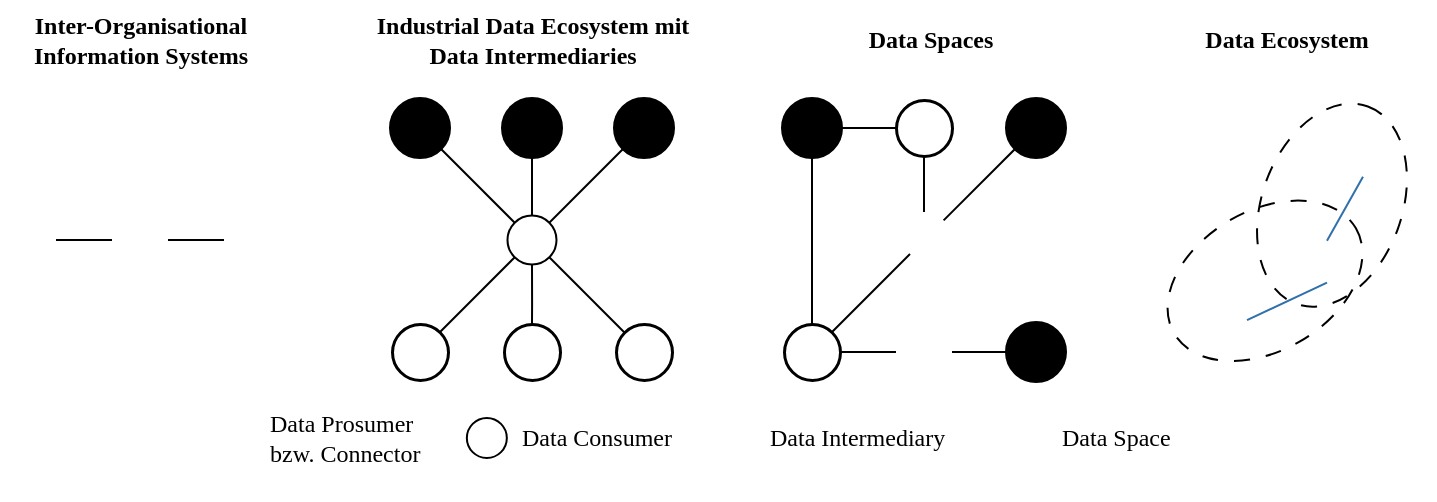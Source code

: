 <mxfile version="27.1.6" pages="3">
  <diagram name="architectures" id="TW-Pl4PVOoqliyeGaSN4">
    <mxGraphModel dx="2027" dy="945" grid="1" gridSize="10" guides="1" tooltips="1" connect="1" arrows="1" fold="1" page="0" pageScale="1" pageWidth="827" pageHeight="1169" math="0" shadow="0">
      <root>
        <mxCell id="0" />
        <mxCell id="1" parent="0" />
        <mxCell id="64m2rop3GXZwl_2_S2sW-119" value="&lt;div&gt;&lt;br/&gt;&lt;/div&gt;" style="shape=image;html=1;verticalAlign=top;verticalLabelPosition=bottom;labelBackgroundColor=#ffffff;imageAspect=0;aspect=fixed;image=https://cdn1.iconfinder.com/data/icons/bootstrap-vol-2/16/circle-half-128.png" vertex="1" parent="1">
          <mxGeometry x="267.42" y="679" width="20" height="20" as="geometry" />
        </mxCell>
        <mxCell id="64m2rop3GXZwl_2_S2sW-120" value="&lt;div&gt;Data Prosumer&lt;/div&gt;&lt;div&gt;bzw. Connector&lt;/div&gt;" style="text;html=1;align=left;verticalAlign=middle;resizable=0;points=[];autosize=1;strokeColor=none;fillColor=none;fontFamily=CMU;fontSource=https%3A%2F%2Fcdn.jsdelivr.net%2Fgh%2Fbitmaks%2Fcm-web-fonts%40latest%2Ffont%2FSerif%2Fcmunrm.woff;" vertex="1" parent="1">
          <mxGeometry x="293.42" y="669" width="110" height="40" as="geometry" />
        </mxCell>
        <mxCell id="64m2rop3GXZwl_2_S2sW-121" value="" style="ellipse;whiteSpace=wrap;html=1;aspect=fixed;strokeWidth=1;" vertex="1" parent="1">
          <mxGeometry x="393.42" y="679" width="20" height="20" as="geometry" />
        </mxCell>
        <mxCell id="64m2rop3GXZwl_2_S2sW-122" value="&lt;div align=&quot;left&quot;&gt;Data Consumer&lt;/div&gt;" style="text;html=1;align=left;verticalAlign=middle;resizable=0;points=[];autosize=1;strokeColor=none;fillColor=none;fontFamily=CMU;fontSource=https%3A%2F%2Fcdn.jsdelivr.net%2Fgh%2Fbitmaks%2Fcm-web-fonts%40latest%2Ffont%2FSerif%2Fcmunrm.woff;" vertex="1" parent="1">
          <mxGeometry x="419.42" y="674" width="110" height="30" as="geometry" />
        </mxCell>
        <mxCell id="64m2rop3GXZwl_2_S2sW-123" value="" style="shape=image;html=1;verticalAlign=top;verticalLabelPosition=bottom;labelBackgroundColor=#ffffff;imageAspect=0;aspect=fixed;image=https://cdn1.iconfinder.com/data/icons/bootstrap-vol-2/16/circle-half-128.png;rotation=0;direction=north;" vertex="1" parent="1">
          <mxGeometry x="517.42" y="679" width="20" height="20" as="geometry" />
        </mxCell>
        <mxCell id="64m2rop3GXZwl_2_S2sW-124" value="&lt;div align=&quot;left&quot;&gt;Data Intermediary&lt;/div&gt;" style="text;html=1;align=left;verticalAlign=middle;resizable=0;points=[];autosize=1;strokeColor=none;fillColor=none;fontFamily=CMU;fontSource=https%3A%2F%2Fcdn.jsdelivr.net%2Fgh%2Fbitmaks%2Fcm-web-fonts%40latest%2Ffont%2FSerif%2Fcmunrm.woff;" vertex="1" parent="1">
          <mxGeometry x="543.42" y="674" width="120" height="30" as="geometry" />
        </mxCell>
        <mxCell id="64m2rop3GXZwl_2_S2sW-140" value="" style="shape=image;html=1;verticalAlign=top;verticalLabelPosition=bottom;labelBackgroundColor=#ffffff;imageAspect=0;aspect=fixed;image=https://cdn4.iconfinder.com/data/icons/essential-app-1/16/share-link-connection-network-128.png" vertex="1" parent="1">
          <mxGeometry x="663.42" y="679" width="20" height="20" as="geometry" />
        </mxCell>
        <mxCell id="64m2rop3GXZwl_2_S2sW-141" value="&lt;div align=&quot;left&quot;&gt;Data Space&lt;/div&gt;" style="text;html=1;align=left;verticalAlign=middle;resizable=0;points=[];autosize=1;strokeColor=none;fillColor=none;fontFamily=CMU;fontSource=https%3A%2F%2Fcdn.jsdelivr.net%2Fgh%2Fbitmaks%2Fcm-web-fonts%40latest%2Ffont%2FSerif%2Fcmunrm.woff;" vertex="1" parent="1">
          <mxGeometry x="689.42" y="674" width="80" height="30" as="geometry" />
        </mxCell>
        <mxCell id="64m2rop3GXZwl_2_S2sW-144" value="" style="group" vertex="1" connectable="0" parent="1">
          <mxGeometry x="160" y="470" width="716.842" height="196.971" as="geometry" />
        </mxCell>
        <mxCell id="64m2rop3GXZwl_2_S2sW-126" value="&lt;div&gt;Inter-Organisational&lt;/div&gt;&lt;div&gt;Information Systems&lt;/div&gt;" style="text;html=1;align=center;verticalAlign=middle;resizable=0;points=[];autosize=1;strokeColor=none;fillColor=none;fontFamily=CMU;fontSource=https%3A%2F%2Fcdn.jsdelivr.net%2Fgh%2Fbitmaks%2Fcm-web-fonts%40latest%2Ffont%2FSerif%2Fcmunrm.woff;fontStyle=1" vertex="1" parent="64m2rop3GXZwl_2_S2sW-144">
          <mxGeometry x="5" width="130" height="40" as="geometry" />
        </mxCell>
        <mxCell id="64m2rop3GXZwl_2_S2sW-127" value="&lt;div&gt;Industrial Data Ecosystem mit&lt;/div&gt;&lt;div&gt;Data Intermediaries&lt;/div&gt;" style="text;html=1;align=center;verticalAlign=middle;resizable=0;points=[];autosize=1;strokeColor=none;fillColor=none;fontFamily=CMU;fontSource=https%3A%2F%2Fcdn.jsdelivr.net%2Fgh%2Fbitmaks%2Fcm-web-fonts%40latest%2Ffont%2FSerif%2Fcmunrm.woff;fontStyle=1" vertex="1" parent="64m2rop3GXZwl_2_S2sW-144">
          <mxGeometry x="171" width="190" height="40" as="geometry" />
        </mxCell>
        <mxCell id="64m2rop3GXZwl_2_S2sW-128" value="Data Spaces" style="text;html=1;align=center;verticalAlign=middle;resizable=0;points=[];autosize=1;strokeColor=none;fillColor=none;fontFamily=CMU;fontSource=https%3A%2F%2Fcdn.jsdelivr.net%2Fgh%2Fbitmaks%2Fcm-web-fonts%40latest%2Ffont%2FSerif%2Fcmunrm.woff;fontStyle=1" vertex="1" parent="64m2rop3GXZwl_2_S2sW-144">
          <mxGeometry x="420" y="5" width="90" height="30" as="geometry" />
        </mxCell>
        <mxCell id="64m2rop3GXZwl_2_S2sW-17" style="edgeStyle=orthogonalEdgeStyle;rounded=0;orthogonalLoop=1;jettySize=auto;html=1;endArrow=none;startFill=0;" edge="1" parent="64m2rop3GXZwl_2_S2sW-144" source="64m2rop3GXZwl_2_S2sW-18" target="64m2rop3GXZwl_2_S2sW-8">
          <mxGeometry relative="1" as="geometry" />
        </mxCell>
        <mxCell id="64m2rop3GXZwl_2_S2sW-15" value="" style="endArrow=none;html=1;rounded=0;exitX=0;exitY=0;exitDx=0;exitDy=0;" edge="1" parent="64m2rop3GXZwl_2_S2sW-144" source="64m2rop3GXZwl_2_S2sW-18" target="64m2rop3GXZwl_2_S2sW-12">
          <mxGeometry width="50" height="50" relative="1" as="geometry">
            <mxPoint x="252" y="106" as="sourcePoint" />
            <mxPoint x="217" y="78" as="targetPoint" />
          </mxGeometry>
        </mxCell>
        <mxCell id="64m2rop3GXZwl_2_S2sW-16" value="" style="endArrow=none;html=1;rounded=0;exitX=0;exitY=1;exitDx=0;exitDy=0;" edge="1" parent="64m2rop3GXZwl_2_S2sW-144" source="64m2rop3GXZwl_2_S2sW-13" target="64m2rop3GXZwl_2_S2sW-9">
          <mxGeometry width="50" height="50" relative="1" as="geometry">
            <mxPoint x="295.4" y="205.4" as="sourcePoint" />
            <mxPoint x="203" y="113" as="targetPoint" />
          </mxGeometry>
        </mxCell>
        <mxCell id="64m2rop3GXZwl_2_S2sW-6" style="edgeStyle=orthogonalEdgeStyle;rounded=0;orthogonalLoop=1;jettySize=auto;html=1;entryX=0;entryY=0.5;entryDx=0;entryDy=0;endArrow=none;startFill=0;" edge="1" parent="64m2rop3GXZwl_2_S2sW-144" source="64m2rop3GXZwl_2_S2sW-1" target="64m2rop3GXZwl_2_S2sW-2">
          <mxGeometry relative="1" as="geometry" />
        </mxCell>
        <mxCell id="64m2rop3GXZwl_2_S2sW-1" value="" style="shape=image;html=1;verticalAlign=top;verticalLabelPosition=bottom;labelBackgroundColor=#ffffff;imageAspect=0;aspect=fixed;image=https://cdn1.iconfinder.com/data/icons/bootstrap-vol-2/16/circle-half-128.png" vertex="1" parent="64m2rop3GXZwl_2_S2sW-144">
          <mxGeometry y="106" width="28" height="28" as="geometry" />
        </mxCell>
        <mxCell id="64m2rop3GXZwl_2_S2sW-5" style="edgeStyle=orthogonalEdgeStyle;rounded=0;orthogonalLoop=1;jettySize=auto;html=1;entryX=0;entryY=0.5;entryDx=0;entryDy=0;endArrow=none;startFill=0;" edge="1" parent="64m2rop3GXZwl_2_S2sW-144" source="64m2rop3GXZwl_2_S2sW-2" target="64m2rop3GXZwl_2_S2sW-3">
          <mxGeometry relative="1" as="geometry" />
        </mxCell>
        <mxCell id="64m2rop3GXZwl_2_S2sW-2" value="" style="shape=image;html=1;verticalAlign=top;verticalLabelPosition=bottom;labelBackgroundColor=#ffffff;imageAspect=0;aspect=fixed;image=https://cdn1.iconfinder.com/data/icons/bootstrap-vol-2/16/circle-half-128.png" vertex="1" parent="64m2rop3GXZwl_2_S2sW-144">
          <mxGeometry x="56" y="106" width="28" height="28" as="geometry" />
        </mxCell>
        <mxCell id="64m2rop3GXZwl_2_S2sW-3" value="" style="shape=image;html=1;verticalAlign=top;verticalLabelPosition=bottom;labelBackgroundColor=#ffffff;imageAspect=0;aspect=fixed;image=https://cdn1.iconfinder.com/data/icons/bootstrap-vol-2/16/circle-half-128.png" vertex="1" parent="64m2rop3GXZwl_2_S2sW-144">
          <mxGeometry x="112" y="106" width="28" height="28" as="geometry" />
        </mxCell>
        <mxCell id="64m2rop3GXZwl_2_S2sW-8" value="" style="ellipse;whiteSpace=wrap;html=1;aspect=fixed;strokeWidth=1.5;" vertex="1" parent="64m2rop3GXZwl_2_S2sW-144">
          <mxGeometry x="252" y="162" width="28" height="28" as="geometry" />
        </mxCell>
        <mxCell id="64m2rop3GXZwl_2_S2sW-9" value="" style="ellipse;whiteSpace=wrap;html=1;aspect=fixed;strokeWidth=1.5;" vertex="1" parent="64m2rop3GXZwl_2_S2sW-144">
          <mxGeometry x="196" y="162" width="28" height="28" as="geometry" />
        </mxCell>
        <mxCell id="64m2rop3GXZwl_2_S2sW-10" value="" style="ellipse;whiteSpace=wrap;html=1;aspect=fixed;strokeWidth=1.5;" vertex="1" parent="64m2rop3GXZwl_2_S2sW-144">
          <mxGeometry x="308" y="162" width="28" height="28" as="geometry" />
        </mxCell>
        <mxCell id="64m2rop3GXZwl_2_S2sW-11" value="" style="ellipse;whiteSpace=wrap;html=1;aspect=fixed;strokeWidth=3;fillColor=#000000;" vertex="1" parent="64m2rop3GXZwl_2_S2sW-144">
          <mxGeometry x="252" y="50" width="28" height="28" as="geometry" />
        </mxCell>
        <mxCell id="64m2rop3GXZwl_2_S2sW-12" value="" style="ellipse;whiteSpace=wrap;html=1;aspect=fixed;strokeWidth=3;fillColor=#000000;" vertex="1" parent="64m2rop3GXZwl_2_S2sW-144">
          <mxGeometry x="196" y="50" width="28" height="28" as="geometry" />
        </mxCell>
        <mxCell id="64m2rop3GXZwl_2_S2sW-13" value="" style="ellipse;whiteSpace=wrap;html=1;aspect=fixed;strokeWidth=3;fillColor=#000000;" vertex="1" parent="64m2rop3GXZwl_2_S2sW-144">
          <mxGeometry x="308" y="50" width="28" height="28" as="geometry" />
        </mxCell>
        <mxCell id="64m2rop3GXZwl_2_S2sW-19" value="" style="endArrow=none;html=1;rounded=0;exitX=0;exitY=0;exitDx=0;exitDy=0;" edge="1" parent="64m2rop3GXZwl_2_S2sW-144" source="64m2rop3GXZwl_2_S2sW-10" target="64m2rop3GXZwl_2_S2sW-18">
          <mxGeometry width="50" height="50" relative="1" as="geometry">
            <mxPoint x="312.2" y="166.2" as="sourcePoint" />
            <mxPoint x="219.8" y="73.8" as="targetPoint" />
          </mxGeometry>
        </mxCell>
        <mxCell id="64m2rop3GXZwl_2_S2sW-23" style="edgeStyle=orthogonalEdgeStyle;rounded=0;orthogonalLoop=1;jettySize=auto;html=1;exitX=1;exitY=0.5;exitDx=0;exitDy=0;endArrow=none;startFill=0;" edge="1" parent="64m2rop3GXZwl_2_S2sW-144" source="64m2rop3GXZwl_2_S2sW-20" target="64m2rop3GXZwl_2_S2sW-21">
          <mxGeometry relative="1" as="geometry" />
        </mxCell>
        <mxCell id="64m2rop3GXZwl_2_S2sW-20" value="" style="ellipse;whiteSpace=wrap;html=1;aspect=fixed;strokeWidth=1.5;" vertex="1" parent="64m2rop3GXZwl_2_S2sW-144">
          <mxGeometry x="392" y="162" width="28" height="28" as="geometry" />
        </mxCell>
        <mxCell id="64m2rop3GXZwl_2_S2sW-24" style="edgeStyle=orthogonalEdgeStyle;rounded=0;orthogonalLoop=1;jettySize=auto;html=1;exitX=1;exitY=0.5;exitDx=0;exitDy=0;entryX=0;entryY=0.5;entryDx=0;entryDy=0;endArrow=none;startFill=0;" edge="1" parent="64m2rop3GXZwl_2_S2sW-144" source="64m2rop3GXZwl_2_S2sW-21" target="64m2rop3GXZwl_2_S2sW-22">
          <mxGeometry relative="1" as="geometry" />
        </mxCell>
        <mxCell id="64m2rop3GXZwl_2_S2sW-21" value="" style="shape=image;html=1;verticalAlign=top;verticalLabelPosition=bottom;labelBackgroundColor=#ffffff;imageAspect=0;aspect=fixed;image=https://cdn1.iconfinder.com/data/icons/bootstrap-vol-2/16/circle-half-128.png" vertex="1" parent="64m2rop3GXZwl_2_S2sW-144">
          <mxGeometry x="448" y="162" width="28" height="28" as="geometry" />
        </mxCell>
        <mxCell id="64m2rop3GXZwl_2_S2sW-22" value="" style="ellipse;whiteSpace=wrap;html=1;aspect=fixed;strokeWidth=3;fillColor=#000000;" vertex="1" parent="64m2rop3GXZwl_2_S2sW-144">
          <mxGeometry x="504" y="162" width="28" height="28" as="geometry" />
        </mxCell>
        <mxCell id="64m2rop3GXZwl_2_S2sW-37" value="" style="ellipse;whiteSpace=wrap;html=1;aspect=fixed;strokeWidth=3;fillColor=#000000;" vertex="1" parent="64m2rop3GXZwl_2_S2sW-144">
          <mxGeometry x="392" y="50" width="28" height="28" as="geometry" />
        </mxCell>
        <mxCell id="64m2rop3GXZwl_2_S2sW-38" style="edgeStyle=orthogonalEdgeStyle;rounded=0;orthogonalLoop=1;jettySize=auto;html=1;endArrow=none;startFill=0;" edge="1" parent="64m2rop3GXZwl_2_S2sW-144" source="64m2rop3GXZwl_2_S2sW-37">
          <mxGeometry relative="1" as="geometry">
            <mxPoint x="406" y="162" as="targetPoint" />
          </mxGeometry>
        </mxCell>
        <mxCell id="64m2rop3GXZwl_2_S2sW-39" value="" style="shape=image;html=1;verticalAlign=top;verticalLabelPosition=bottom;labelBackgroundColor=#ffffff;imageAspect=0;aspect=fixed;image=https://cdn1.iconfinder.com/data/icons/bootstrap-vol-2/16/circle-half-128.png" vertex="1" parent="64m2rop3GXZwl_2_S2sW-144">
          <mxGeometry x="448" y="106" width="28" height="28" as="geometry" />
        </mxCell>
        <mxCell id="64m2rop3GXZwl_2_S2sW-42" value="" style="endArrow=none;html=1;rounded=0;exitX=1;exitY=0;exitDx=0;exitDy=0;entryX=0.25;entryY=0.75;entryDx=0;entryDy=0;entryPerimeter=0;" edge="1" parent="64m2rop3GXZwl_2_S2sW-144" source="64m2rop3GXZwl_2_S2sW-20" target="64m2rop3GXZwl_2_S2sW-39">
          <mxGeometry width="50" height="50" relative="1" as="geometry">
            <mxPoint x="441" y="155" as="sourcePoint" />
            <mxPoint x="476" y="120" as="targetPoint" />
          </mxGeometry>
        </mxCell>
        <mxCell id="64m2rop3GXZwl_2_S2sW-43" value="" style="ellipse;whiteSpace=wrap;html=1;aspect=fixed;strokeWidth=3;fillColor=#000000;" vertex="1" parent="64m2rop3GXZwl_2_S2sW-144">
          <mxGeometry x="504" y="50" width="28" height="28" as="geometry" />
        </mxCell>
        <mxCell id="64m2rop3GXZwl_2_S2sW-44" value="" style="endArrow=none;html=1;rounded=0;exitX=1;exitY=0;exitDx=0;exitDy=0;entryX=0.25;entryY=0.75;entryDx=0;entryDy=0;entryPerimeter=0;" edge="1" parent="64m2rop3GXZwl_2_S2sW-144">
          <mxGeometry width="50" height="50" relative="1" as="geometry">
            <mxPoint x="471.8" y="110.2" as="sourcePoint" />
            <mxPoint x="511" y="71" as="targetPoint" />
          </mxGeometry>
        </mxCell>
        <mxCell id="64m2rop3GXZwl_2_S2sW-48" style="edgeStyle=orthogonalEdgeStyle;rounded=0;orthogonalLoop=1;jettySize=auto;html=1;exitX=0.5;exitY=1;exitDx=0;exitDy=0;entryX=0.5;entryY=0;entryDx=0;entryDy=0;endArrow=none;startFill=0;jumpSize=1;" edge="1" parent="64m2rop3GXZwl_2_S2sW-144" source="64m2rop3GXZwl_2_S2sW-46" target="64m2rop3GXZwl_2_S2sW-39">
          <mxGeometry relative="1" as="geometry" />
        </mxCell>
        <mxCell id="64m2rop3GXZwl_2_S2sW-50" style="edgeStyle=orthogonalEdgeStyle;rounded=0;orthogonalLoop=1;jettySize=auto;html=1;entryX=1;entryY=0.5;entryDx=0;entryDy=0;endArrow=none;startFill=0;" edge="1" parent="64m2rop3GXZwl_2_S2sW-144" source="64m2rop3GXZwl_2_S2sW-46" target="64m2rop3GXZwl_2_S2sW-37">
          <mxGeometry relative="1" as="geometry" />
        </mxCell>
        <mxCell id="64m2rop3GXZwl_2_S2sW-46" value="" style="ellipse;whiteSpace=wrap;html=1;aspect=fixed;strokeWidth=1.5;" vertex="1" parent="64m2rop3GXZwl_2_S2sW-144">
          <mxGeometry x="448" y="50" width="28" height="28" as="geometry" />
        </mxCell>
        <mxCell id="64m2rop3GXZwl_2_S2sW-49" value="" style="edgeStyle=orthogonalEdgeStyle;rounded=0;orthogonalLoop=1;jettySize=auto;html=1;endArrow=none;startFill=0;" edge="1" parent="64m2rop3GXZwl_2_S2sW-144" source="64m2rop3GXZwl_2_S2sW-11" target="64m2rop3GXZwl_2_S2sW-18">
          <mxGeometry relative="1" as="geometry">
            <mxPoint x="266" y="78" as="sourcePoint" />
            <mxPoint x="266" y="162" as="targetPoint" />
          </mxGeometry>
        </mxCell>
        <mxCell id="64m2rop3GXZwl_2_S2sW-18" value="" style="ellipse;whiteSpace=wrap;html=1;aspect=fixed;strokeWidth=1;" vertex="1" parent="64m2rop3GXZwl_2_S2sW-144">
          <mxGeometry x="253.75" y="107.75" width="24.5" height="24.5" as="geometry" />
        </mxCell>
        <mxCell id="64m2rop3GXZwl_2_S2sW-7" value="" style="shape=image;html=1;verticalAlign=top;verticalLabelPosition=bottom;labelBackgroundColor=#ffffff;imageAspect=0;aspect=fixed;image=https://cdn1.iconfinder.com/data/icons/bootstrap-vol-2/16/circle-half-128.png;rotation=0;direction=north;" vertex="1" parent="64m2rop3GXZwl_2_S2sW-144">
          <mxGeometry x="253" y="107" width="26" height="26" as="geometry" />
        </mxCell>
        <mxCell id="64m2rop3GXZwl_2_S2sW-142" value="Data Ecosystem" style="text;html=1;align=center;verticalAlign=middle;resizable=0;points=[];autosize=1;strokeColor=none;fillColor=none;fontFamily=CMU;fontSource=https%3A%2F%2Fcdn.jsdelivr.net%2Fgh%2Fbitmaks%2Fcm-web-fonts%40latest%2Ffont%2FSerif%2Fcmunrm.woff;fontStyle=1" vertex="1" parent="64m2rop3GXZwl_2_S2sW-144">
          <mxGeometry x="588.19" y="5" width="110" height="30" as="geometry" />
        </mxCell>
        <mxCell id="64m2rop3GXZwl_2_S2sW-143" value="" style="group" vertex="1" connectable="0" parent="64m2rop3GXZwl_2_S2sW-144">
          <mxGeometry x="569.534" y="41.276" width="147.308" height="155.695" as="geometry" />
        </mxCell>
        <mxCell id="64m2rop3GXZwl_2_S2sW-139" value="" style="endArrow=none;html=1;rounded=0;strokeColor=light-dark(#2F70AD,#2F70AD);" edge="1" parent="64m2rop3GXZwl_2_S2sW-143">
          <mxGeometry width="50" height="50" relative="1" as="geometry">
            <mxPoint x="93.966" y="79.054" as="sourcePoint" />
            <mxPoint x="111.966" y="47.054" as="targetPoint" />
          </mxGeometry>
        </mxCell>
        <mxCell id="64m2rop3GXZwl_2_S2sW-137" value="" style="ellipse;whiteSpace=wrap;html=1;rotation=-70;fillColor=none;dashed=1;dashPattern=8 8;" vertex="1" parent="64m2rop3GXZwl_2_S2sW-143">
          <mxGeometry x="43.963" y="26.305" width="105" height="70" as="geometry" />
        </mxCell>
        <mxCell id="64m2rop3GXZwl_2_S2sW-132" value="" style="ellipse;whiteSpace=wrap;html=1;rotation=-30;fillColor=none;dashed=1;dashPattern=8 8;" vertex="1" parent="64m2rop3GXZwl_2_S2sW-143">
          <mxGeometry x="10.466" y="64.134" width="105" height="70" as="geometry" />
        </mxCell>
        <mxCell id="64m2rop3GXZwl_2_S2sW-134" value="" style="endArrow=none;html=1;rounded=0;strokeColor=light-dark(#2F70AD,#2F70AD);" edge="1" parent="64m2rop3GXZwl_2_S2sW-143">
          <mxGeometry width="50" height="50" relative="1" as="geometry">
            <mxPoint x="53.966" y="118.804" as="sourcePoint" />
            <mxPoint x="93.966" y="100.054" as="targetPoint" />
          </mxGeometry>
        </mxCell>
        <mxCell id="64m2rop3GXZwl_2_S2sW-130" value="" style="shape=image;html=1;verticalAlign=top;verticalLabelPosition=bottom;labelBackgroundColor=#ffffff;imageAspect=0;aspect=fixed;image=https://cdn4.iconfinder.com/data/icons/essential-app-1/16/share-link-connection-network-128.png" vertex="1" parent="64m2rop3GXZwl_2_S2sW-143">
          <mxGeometry x="28.966" y="94.634" width="28" height="28" as="geometry" />
        </mxCell>
        <mxCell id="64m2rop3GXZwl_2_S2sW-131" value="" style="shape=image;html=1;verticalAlign=top;verticalLabelPosition=bottom;labelBackgroundColor=#ffffff;imageAspect=0;aspect=fixed;image=https://cdn4.iconfinder.com/data/icons/essential-app-1/16/share-link-connection-network-128.png" vertex="1" parent="64m2rop3GXZwl_2_S2sW-143">
          <mxGeometry x="68.966" y="75.634" width="28" height="28" as="geometry" />
        </mxCell>
        <mxCell id="64m2rop3GXZwl_2_S2sW-135" value="" style="shape=image;html=1;verticalAlign=top;verticalLabelPosition=bottom;labelBackgroundColor=#ffffff;imageAspect=0;aspect=fixed;image=https://cdn4.iconfinder.com/data/icons/essential-app-1/16/share-link-connection-network-128.png" vertex="1" parent="64m2rop3GXZwl_2_S2sW-143">
          <mxGeometry x="87.466" y="23.304" width="28" height="28" as="geometry" />
        </mxCell>
      </root>
    </mxGraphModel>
  </diagram>
  <diagram id="UNpLsLgJrClfHdt6tvWv" name="central vs decentral">
    <mxGraphModel dx="877" dy="316" grid="1" gridSize="10" guides="1" tooltips="1" connect="1" arrows="1" fold="1" page="0" pageScale="1" pageWidth="827" pageHeight="1169" math="0" shadow="0">
      <root>
        <mxCell id="0" />
        <mxCell id="1" parent="0" />
        <mxCell id="Y7ueRJPAmIVNQxK-gQTx-1" value="" style="sketch=0;outlineConnect=0;fontColor=#232F3E;gradientColor=none;fillColor=#232F3D;strokeColor=none;dashed=0;verticalLabelPosition=bottom;verticalAlign=top;align=center;html=1;fontSize=12;fontStyle=0;aspect=fixed;pointerEvents=1;shape=mxgraph.aws4.user;" vertex="1" parent="1">
          <mxGeometry x="50.33" y="380" width="28" height="28" as="geometry" />
        </mxCell>
        <mxCell id="Y7ueRJPAmIVNQxK-gQTx-2" value="" style="group" vertex="1" connectable="0" parent="1">
          <mxGeometry y="438" width="130" height="49.23" as="geometry" />
        </mxCell>
        <mxCell id="Y7ueRJPAmIVNQxK-gQTx-3" value="" style="sketch=0;verticalLabelPosition=bottom;sketch=0;aspect=fixed;html=1;verticalAlign=top;strokeColor=none;fillColor=#000000;align=center;outlineConnect=0;pointerEvents=1;shape=mxgraph.citrix2.office;" vertex="1" parent="Y7ueRJPAmIVNQxK-gQTx-2">
          <mxGeometry width="50" height="49.23" as="geometry" />
        </mxCell>
        <mxCell id="Y7ueRJPAmIVNQxK-gQTx-4" value="" style="sketch=0;verticalLabelPosition=bottom;sketch=0;aspect=fixed;html=1;verticalAlign=top;strokeColor=none;fillColor=#000000;align=center;outlineConnect=0;pointerEvents=1;shape=mxgraph.citrix2.office;" vertex="1" parent="Y7ueRJPAmIVNQxK-gQTx-2">
          <mxGeometry x="80" width="50" height="49.23" as="geometry" />
        </mxCell>
        <mxCell id="Y7ueRJPAmIVNQxK-gQTx-5" value="" style="group" vertex="1" connectable="0" parent="1">
          <mxGeometry x="-170" y="438" width="130" height="49.23" as="geometry" />
        </mxCell>
        <mxCell id="Y7ueRJPAmIVNQxK-gQTx-6" value="" style="sketch=0;verticalLabelPosition=bottom;sketch=0;aspect=fixed;html=1;verticalAlign=top;strokeColor=none;fillColor=#000000;align=center;outlineConnect=0;pointerEvents=1;shape=mxgraph.citrix2.office;" vertex="1" parent="Y7ueRJPAmIVNQxK-gQTx-5">
          <mxGeometry width="50" height="49.23" as="geometry" />
        </mxCell>
        <mxCell id="Y7ueRJPAmIVNQxK-gQTx-7" value="" style="sketch=0;verticalLabelPosition=bottom;sketch=0;aspect=fixed;html=1;verticalAlign=top;strokeColor=none;fillColor=#000000;align=center;outlineConnect=0;pointerEvents=1;shape=mxgraph.citrix2.office;" vertex="1" parent="Y7ueRJPAmIVNQxK-gQTx-5">
          <mxGeometry x="80" width="50" height="49.23" as="geometry" />
        </mxCell>
        <mxCell id="Y7ueRJPAmIVNQxK-gQTx-8" value="" style="html=1;verticalLabelPosition=bottom;align=center;labelBackgroundColor=#ffffff;verticalAlign=top;strokeWidth=1;strokeColor=light-dark(#2F70AD,#2F70AD);shadow=0;dashed=0;shape=mxgraph.ios7.icons.folder;" vertex="1" parent="Y7ueRJPAmIVNQxK-gQTx-5">
          <mxGeometry x="-5" y="34.73" width="30" height="19.5" as="geometry" />
        </mxCell>
        <mxCell id="Y7ueRJPAmIVNQxK-gQTx-9" value="" style="html=1;verticalLabelPosition=bottom;align=center;labelBackgroundColor=#ffffff;verticalAlign=top;strokeWidth=1;strokeColor=light-dark(#2F70AD,#2F70AD);shadow=0;dashed=0;shape=mxgraph.ios7.icons.folder;" vertex="1" parent="Y7ueRJPAmIVNQxK-gQTx-5">
          <mxGeometry x="75" y="34.73" width="30" height="19.5" as="geometry" />
        </mxCell>
        <mxCell id="Y7ueRJPAmIVNQxK-gQTx-10" value="" style="shape=flexArrow;endArrow=classic;html=1;rounded=0;width=3.738;endSize=2.961;endWidth=5.283;" edge="1" parent="1">
          <mxGeometry width="50" height="50" relative="1" as="geometry">
            <mxPoint x="-118.34" y="417.0" as="sourcePoint" />
            <mxPoint x="-135.34" y="434.0" as="targetPoint" />
          </mxGeometry>
        </mxCell>
        <mxCell id="Y7ueRJPAmIVNQxK-gQTx-11" value="" style="shape=flexArrow;endArrow=classic;html=1;rounded=0;width=3.738;endSize=2.961;endWidth=5.283;" edge="1" parent="1">
          <mxGeometry width="50" height="50" relative="1" as="geometry">
            <mxPoint x="-91.67" y="417.0" as="sourcePoint" />
            <mxPoint x="-74.67" y="434.0" as="targetPoint" />
          </mxGeometry>
        </mxCell>
        <mxCell id="Y7ueRJPAmIVNQxK-gQTx-12" value="" style="shape=flexArrow;endArrow=classic;html=1;rounded=0;width=3.738;endSize=2.961;endWidth=5.283;" edge="1" parent="1">
          <mxGeometry width="50" height="50" relative="1" as="geometry">
            <mxPoint x="34.66" y="434" as="sourcePoint" />
            <mxPoint x="51.66" y="417" as="targetPoint" />
          </mxGeometry>
        </mxCell>
        <mxCell id="Y7ueRJPAmIVNQxK-gQTx-13" value="" style="shape=flexArrow;endArrow=classic;html=1;rounded=0;width=3.738;endSize=2.961;endWidth=5.283;" edge="1" parent="1">
          <mxGeometry width="50" height="50" relative="1" as="geometry">
            <mxPoint x="95.33" y="434" as="sourcePoint" />
            <mxPoint x="78.33" y="417" as="targetPoint" />
          </mxGeometry>
        </mxCell>
        <mxCell id="Y7ueRJPAmIVNQxK-gQTx-14" value="" style="html=1;verticalLabelPosition=bottom;align=center;labelBackgroundColor=#ffffff;verticalAlign=top;strokeWidth=1;strokeColor=light-dark(#2F70AD,#2F70AD);shadow=0;dashed=0;shape=mxgraph.ios7.icons.folder;" vertex="1" parent="1">
          <mxGeometry x="44" y="395.5" width="30" height="19.5" as="geometry" />
        </mxCell>
        <mxCell id="Y7ueRJPAmIVNQxK-gQTx-15" value="" style="sketch=0;outlineConnect=0;fontColor=#232F3E;gradientColor=none;fillColor=#232F3D;strokeColor=none;dashed=0;verticalLabelPosition=bottom;verticalAlign=top;align=center;html=1;fontSize=12;fontStyle=0;aspect=fixed;pointerEvents=1;shape=mxgraph.aws4.user;" vertex="1" parent="1">
          <mxGeometry x="-118.34" y="380" width="28" height="28" as="geometry" />
        </mxCell>
      </root>
    </mxGraphModel>
  </diagram>
  <diagram id="8M-NLZaKJFmu_MMCDbh4" name="triangle">
    <mxGraphModel dx="901" dy="998" grid="1" gridSize="10" guides="1" tooltips="1" connect="1" arrows="1" fold="1" page="0" pageScale="1" pageWidth="827" pageHeight="1169" math="0" shadow="0">
      <root>
        <mxCell id="0" />
        <mxCell id="1" parent="0" />
        <mxCell id="DNFxGTOrfxK8GsVkBPWO-1" style="rounded=0;orthogonalLoop=1;jettySize=auto;html=1;exitX=0.023;exitY=0.944;exitDx=0;exitDy=0;endArrow=none;startFill=0;exitPerimeter=0;" edge="1" parent="1" source="DNFxGTOrfxK8GsVkBPWO-5" target="DNFxGTOrfxK8GsVkBPWO-8">
          <mxGeometry relative="1" as="geometry" />
        </mxCell>
        <mxCell id="DNFxGTOrfxK8GsVkBPWO-2" value="&lt;div&gt;&lt;font data-font-src=&quot;https://cdn.jsdelivr.net/gh/bitmaks/cm-web-fonts@latest/font/Serif/cmunrm.woff&quot; face=&quot;CMU&quot;&gt;Lese- / Schreib-&lt;/font&gt;&lt;/div&gt;&lt;div&gt;&lt;font data-font-src=&quot;https://cdn.jsdelivr.net/gh/bitmaks/cm-web-fonts@latest/font/Serif/cmunrm.woff&quot; face=&quot;CMU&quot;&gt;operationen&lt;/font&gt;&lt;/div&gt;" style="edgeLabel;html=1;align=center;verticalAlign=middle;resizable=0;points=[];" vertex="1" connectable="0" parent="DNFxGTOrfxK8GsVkBPWO-1">
          <mxGeometry x="-0.026" relative="1" as="geometry">
            <mxPoint y="3" as="offset" />
          </mxGeometry>
        </mxCell>
        <mxCell id="DNFxGTOrfxK8GsVkBPWO-3" style="rounded=0;orthogonalLoop=1;jettySize=auto;html=1;exitX=1;exitY=1;exitDx=0;exitDy=0;entryX=0.5;entryY=0;entryDx=0;entryDy=0;endArrow=open;startFill=0;endFill=0;" edge="1" parent="1" source="DNFxGTOrfxK8GsVkBPWO-5" target="DNFxGTOrfxK8GsVkBPWO-9">
          <mxGeometry relative="1" as="geometry" />
        </mxCell>
        <mxCell id="DNFxGTOrfxK8GsVkBPWO-4" value="&lt;div&gt;&lt;font data-font-src=&quot;https://cdn.jsdelivr.net/gh/bitmaks/cm-web-fonts@latest/font/Serif/cmunrm.woff&quot; face=&quot;CMU&quot;&gt;Identifizierung&lt;/font&gt;&lt;/div&gt;&lt;div&gt;&lt;font data-font-src=&quot;https://cdn.jsdelivr.net/gh/bitmaks/cm-web-fonts@latest/font/Serif/cmunrm.woff&quot; face=&quot;CMU&quot;&gt;Authentifizierung&lt;/font&gt;&lt;/div&gt;" style="edgeLabel;html=1;align=center;verticalAlign=middle;resizable=0;points=[];" vertex="1" connectable="0" parent="DNFxGTOrfxK8GsVkBPWO-3">
          <mxGeometry x="-0.09" y="2" relative="1" as="geometry">
            <mxPoint x="1" y="7" as="offset" />
          </mxGeometry>
        </mxCell>
        <mxCell id="DNFxGTOrfxK8GsVkBPWO-5" value="&lt;font face=&quot;CMU&quot; data-font-src=&quot;https://cdn.jsdelivr.net/gh/bitmaks/cm-web-fonts@latest/font/Serif/cmunrm.woff&quot;&gt;Anwendung&lt;br&gt;– Web –&lt;/font&gt;" style="rounded=1;whiteSpace=wrap;html=1;fontStyle=1" vertex="1" parent="1">
          <mxGeometry x="380" y="-30" width="120" height="60" as="geometry" />
        </mxCell>
        <mxCell id="DNFxGTOrfxK8GsVkBPWO-6" style="edgeStyle=orthogonalEdgeStyle;rounded=0;orthogonalLoop=1;jettySize=auto;html=1;endArrow=none;startFill=0;startArrow=open;" edge="1" parent="1" source="DNFxGTOrfxK8GsVkBPWO-8" target="DNFxGTOrfxK8GsVkBPWO-9">
          <mxGeometry relative="1" as="geometry" />
        </mxCell>
        <mxCell id="DNFxGTOrfxK8GsVkBPWO-7" value="&lt;font data-font-src=&quot;https://cdn.jsdelivr.net/gh/bitmaks/cm-web-fonts@latest/font/Serif/cmunrm.woff&quot; face=&quot;CMU&quot;&gt;identifiziert&lt;/font&gt;" style="edgeLabel;html=1;align=center;verticalAlign=middle;resizable=0;points=[];" vertex="1" connectable="0" parent="DNFxGTOrfxK8GsVkBPWO-6">
          <mxGeometry x="-0.199" relative="1" as="geometry">
            <mxPoint x="12" as="offset" />
          </mxGeometry>
        </mxCell>
        <mxCell id="DNFxGTOrfxK8GsVkBPWO-8" value="&lt;font face=&quot;CMU&quot;&gt;Daten&lt;br&gt;– Pods –&lt;/font&gt;" style="rounded=1;whiteSpace=wrap;html=1;fontStyle=1" vertex="1" parent="1">
          <mxGeometry x="260" y="90" width="120" height="60" as="geometry" />
        </mxCell>
        <mxCell id="DNFxGTOrfxK8GsVkBPWO-9" value="&lt;div&gt;&lt;font face=&quot;CMU&quot;&gt;Identität&lt;/font&gt;&lt;/div&gt;&lt;div&gt;&lt;font face=&quot;CMU&quot;&gt;– WebID –&lt;/font&gt;&lt;/div&gt;" style="rounded=1;whiteSpace=wrap;html=1;fontStyle=1" vertex="1" parent="1">
          <mxGeometry x="500" y="90" width="120" height="60" as="geometry" />
        </mxCell>
      </root>
    </mxGraphModel>
  </diagram>
</mxfile>
